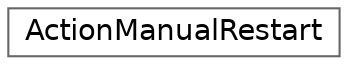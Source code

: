 digraph "Graphical Class Hierarchy"
{
 // LATEX_PDF_SIZE
  bgcolor="transparent";
  edge [fontname=Helvetica,fontsize=14,labelfontname=Helvetica,labelfontsize=14];
  node [fontname=Helvetica,fontsize=14,shape=box,height=0.2,width=0.4];
  rankdir="LR";
  Node0 [id="Node000000",label="ActionManualRestart",height=0.2,width=0.4,color="grey40", fillcolor="white", style="filled",URL="$d0/d9f/classActionManualRestart.html",tooltip=" "];
}

